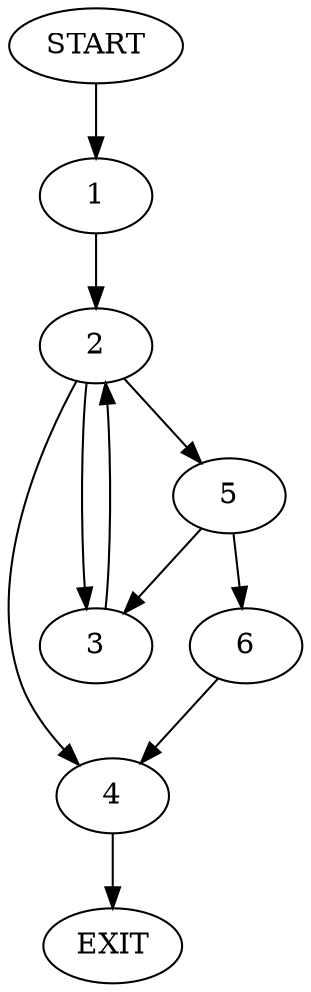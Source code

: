 digraph {
0 [label="START"]
7 [label="EXIT"]
0 -> 1
1 -> 2
2 -> 3
2 -> 4
2 -> 5
4 -> 7
3 -> 2
5 -> 3
5 -> 6
6 -> 4
}
